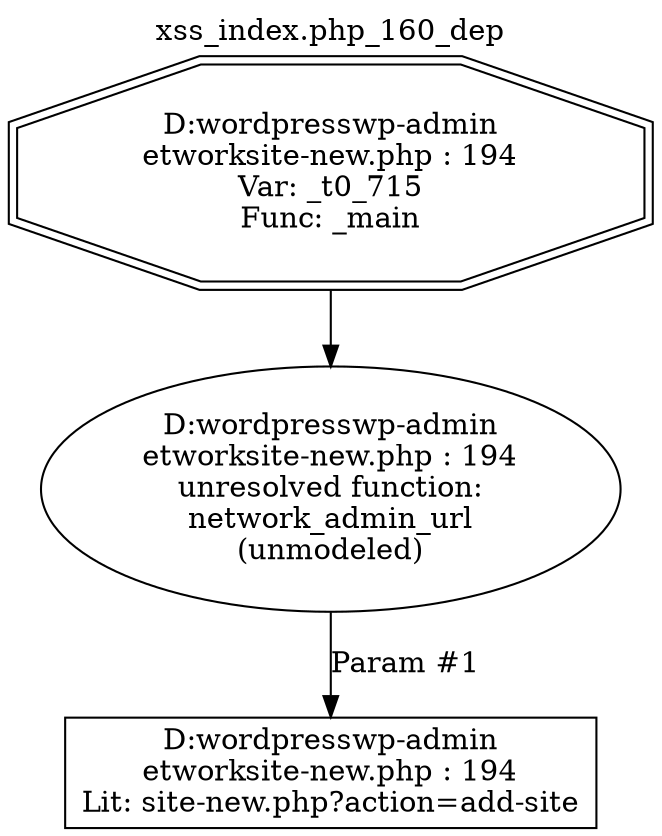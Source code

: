 digraph cfg {
  label="xss_index.php_160_dep";
  labelloc=t;
  n1 [shape=doubleoctagon, label="D:\wordpress\wp-admin\network\site-new.php : 194\nVar: _t0_715\nFunc: _main\n"];
  n2 [shape=ellipse, label="D:\wordpress\wp-admin\network\site-new.php : 194\nunresolved function:\nnetwork_admin_url\n(unmodeled)\n"];
  n3 [shape=box, label="D:\wordpress\wp-admin\network\site-new.php : 194\nLit: site-new.php?action=add-site\n"];
  n1 -> n2;
  n2 -> n3[label="Param #1"];
}
